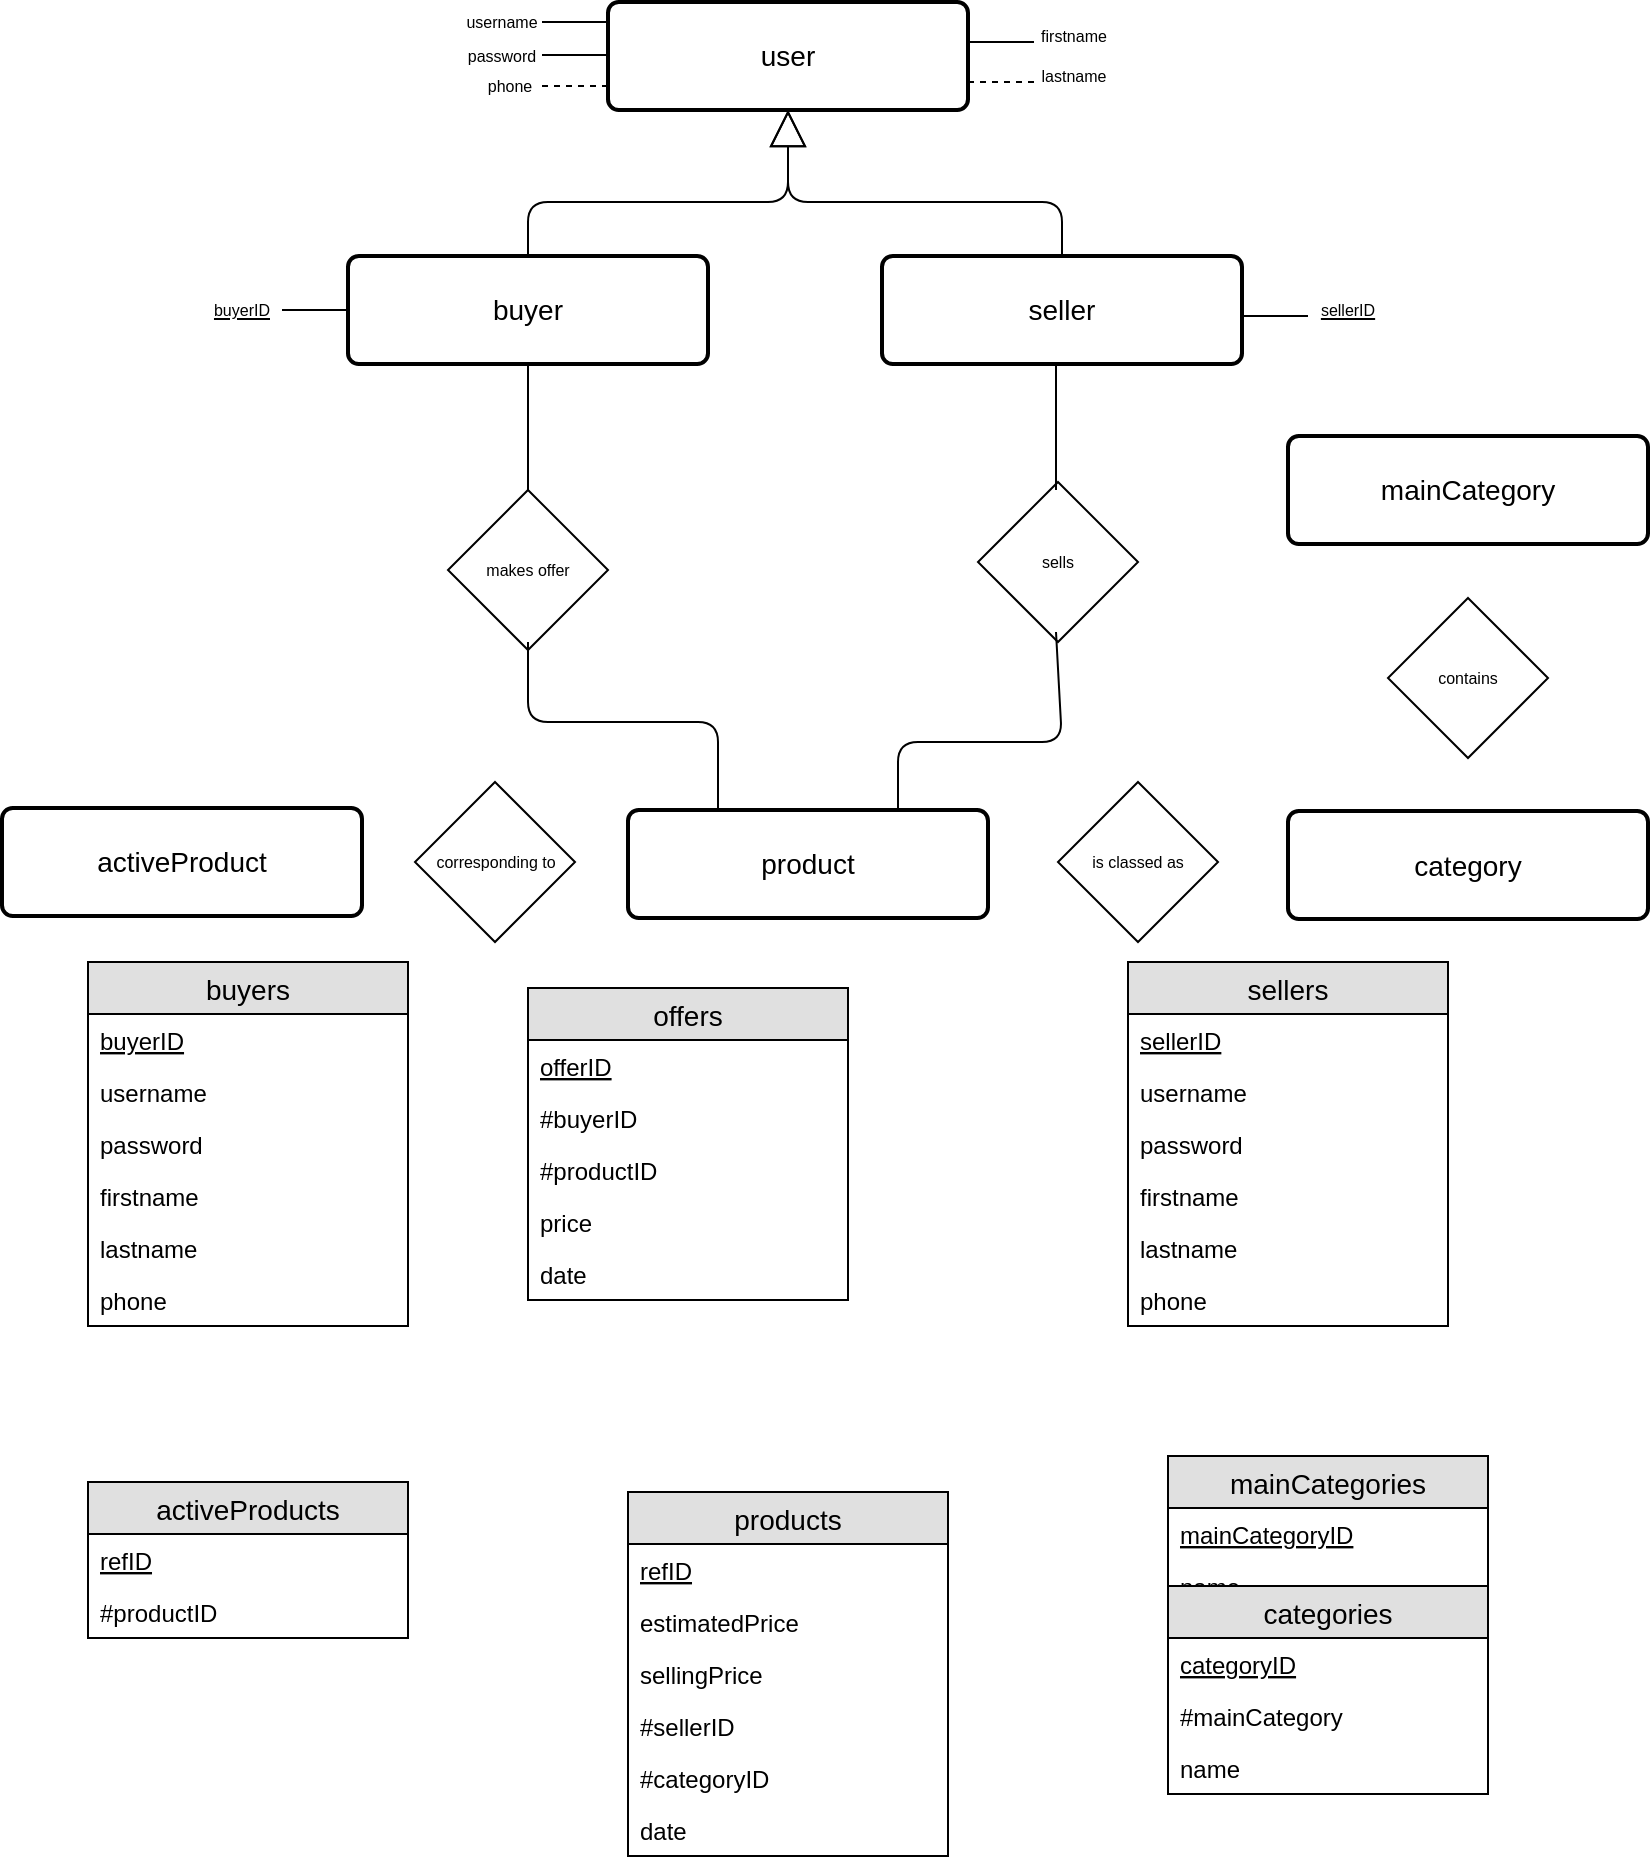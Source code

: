 <mxfile version="10.5.3" type="github"><diagram id="YgW9Uo002BW49C1mTIR7" name="Page-1"><mxGraphModel dx="1394" dy="764" grid="1" gridSize="10" guides="1" tooltips="1" connect="1" arrows="1" fold="1" page="1" pageScale="1" pageWidth="827" pageHeight="1169" math="0" shadow="0"><root><mxCell id="0"/><mxCell id="1" parent="0"/><mxCell id="NpfnSJoO29Y21Jwz0m4b-1" value="buyers" style="swimlane;fontStyle=0;childLayout=stackLayout;horizontal=1;startSize=26;fillColor=#e0e0e0;horizontalStack=0;resizeParent=1;resizeParentMax=0;resizeLast=0;collapsible=1;marginBottom=0;swimlaneFillColor=#ffffff;align=center;fontSize=14;" parent="1" vertex="1"><mxGeometry x="63" y="570" width="160" height="182" as="geometry"/></mxCell><mxCell id="NpfnSJoO29Y21Jwz0m4b-2" value="buyerID" style="text;strokeColor=none;fillColor=none;spacingLeft=4;spacingRight=4;overflow=hidden;rotatable=0;points=[[0,0.5],[1,0.5]];portConstraint=eastwest;fontSize=12;fontStyle=4" parent="NpfnSJoO29Y21Jwz0m4b-1" vertex="1"><mxGeometry y="26" width="160" height="26" as="geometry"/></mxCell><mxCell id="NpfnSJoO29Y21Jwz0m4b-3" value="username" style="text;strokeColor=none;fillColor=none;spacingLeft=4;spacingRight=4;overflow=hidden;rotatable=0;points=[[0,0.5],[1,0.5]];portConstraint=eastwest;fontSize=12;" parent="NpfnSJoO29Y21Jwz0m4b-1" vertex="1"><mxGeometry y="52" width="160" height="26" as="geometry"/></mxCell><mxCell id="NpfnSJoO29Y21Jwz0m4b-4" value="password" style="text;strokeColor=none;fillColor=none;spacingLeft=4;spacingRight=4;overflow=hidden;rotatable=0;points=[[0,0.5],[1,0.5]];portConstraint=eastwest;fontSize=12;" parent="NpfnSJoO29Y21Jwz0m4b-1" vertex="1"><mxGeometry y="78" width="160" height="26" as="geometry"/></mxCell><mxCell id="ROxcMtPPsgrJb8zzwZX4-2" value="firstname" style="text;strokeColor=none;fillColor=none;spacingLeft=4;spacingRight=4;overflow=hidden;rotatable=0;points=[[0,0.5],[1,0.5]];portConstraint=eastwest;fontSize=12;" vertex="1" parent="NpfnSJoO29Y21Jwz0m4b-1"><mxGeometry y="104" width="160" height="26" as="geometry"/></mxCell><mxCell id="ROxcMtPPsgrJb8zzwZX4-3" value="lastname" style="text;strokeColor=none;fillColor=none;spacingLeft=4;spacingRight=4;overflow=hidden;rotatable=0;points=[[0,0.5],[1,0.5]];portConstraint=eastwest;fontSize=12;" vertex="1" parent="NpfnSJoO29Y21Jwz0m4b-1"><mxGeometry y="130" width="160" height="26" as="geometry"/></mxCell><mxCell id="ROxcMtPPsgrJb8zzwZX4-4" value="phone" style="text;strokeColor=none;fillColor=none;spacingLeft=4;spacingRight=4;overflow=hidden;rotatable=0;points=[[0,0.5],[1,0.5]];portConstraint=eastwest;fontSize=12;" vertex="1" parent="NpfnSJoO29Y21Jwz0m4b-1"><mxGeometry y="156" width="160" height="26" as="geometry"/></mxCell><mxCell id="ROxcMtPPsgrJb8zzwZX4-5" value="sellers" style="swimlane;fontStyle=0;childLayout=stackLayout;horizontal=1;startSize=26;fillColor=#e0e0e0;horizontalStack=0;resizeParent=1;resizeParentMax=0;resizeLast=0;collapsible=1;marginBottom=0;swimlaneFillColor=#ffffff;align=center;fontSize=14;" vertex="1" parent="1"><mxGeometry x="583" y="570" width="160" height="182" as="geometry"/></mxCell><mxCell id="ROxcMtPPsgrJb8zzwZX4-6" value="sellerID" style="text;strokeColor=none;fillColor=none;spacingLeft=4;spacingRight=4;overflow=hidden;rotatable=0;points=[[0,0.5],[1,0.5]];portConstraint=eastwest;fontSize=12;fontStyle=4" vertex="1" parent="ROxcMtPPsgrJb8zzwZX4-5"><mxGeometry y="26" width="160" height="26" as="geometry"/></mxCell><mxCell id="ROxcMtPPsgrJb8zzwZX4-7" value="username" style="text;strokeColor=none;fillColor=none;spacingLeft=4;spacingRight=4;overflow=hidden;rotatable=0;points=[[0,0.5],[1,0.5]];portConstraint=eastwest;fontSize=12;" vertex="1" parent="ROxcMtPPsgrJb8zzwZX4-5"><mxGeometry y="52" width="160" height="26" as="geometry"/></mxCell><mxCell id="ROxcMtPPsgrJb8zzwZX4-8" value="password" style="text;strokeColor=none;fillColor=none;spacingLeft=4;spacingRight=4;overflow=hidden;rotatable=0;points=[[0,0.5],[1,0.5]];portConstraint=eastwest;fontSize=12;" vertex="1" parent="ROxcMtPPsgrJb8zzwZX4-5"><mxGeometry y="78" width="160" height="26" as="geometry"/></mxCell><mxCell id="ROxcMtPPsgrJb8zzwZX4-9" value="firstname" style="text;strokeColor=none;fillColor=none;spacingLeft=4;spacingRight=4;overflow=hidden;rotatable=0;points=[[0,0.5],[1,0.5]];portConstraint=eastwest;fontSize=12;" vertex="1" parent="ROxcMtPPsgrJb8zzwZX4-5"><mxGeometry y="104" width="160" height="26" as="geometry"/></mxCell><mxCell id="ROxcMtPPsgrJb8zzwZX4-10" value="lastname" style="text;strokeColor=none;fillColor=none;spacingLeft=4;spacingRight=4;overflow=hidden;rotatable=0;points=[[0,0.5],[1,0.5]];portConstraint=eastwest;fontSize=12;" vertex="1" parent="ROxcMtPPsgrJb8zzwZX4-5"><mxGeometry y="130" width="160" height="26" as="geometry"/></mxCell><mxCell id="ROxcMtPPsgrJb8zzwZX4-11" value="phone" style="text;strokeColor=none;fillColor=none;spacingLeft=4;spacingRight=4;overflow=hidden;rotatable=0;points=[[0,0.5],[1,0.5]];portConstraint=eastwest;fontSize=12;" vertex="1" parent="ROxcMtPPsgrJb8zzwZX4-5"><mxGeometry y="156" width="160" height="26" as="geometry"/></mxCell><mxCell id="ROxcMtPPsgrJb8zzwZX4-12" value="products" style="swimlane;fontStyle=0;childLayout=stackLayout;horizontal=1;startSize=26;fillColor=#e0e0e0;horizontalStack=0;resizeParent=1;resizeParentMax=0;resizeLast=0;collapsible=1;marginBottom=0;swimlaneFillColor=#ffffff;align=center;fontSize=14;" vertex="1" parent="1"><mxGeometry x="333" y="835" width="160" height="182" as="geometry"/></mxCell><mxCell id="ROxcMtPPsgrJb8zzwZX4-13" value="refID" style="text;strokeColor=none;fillColor=none;spacingLeft=4;spacingRight=4;overflow=hidden;rotatable=0;points=[[0,0.5],[1,0.5]];portConstraint=eastwest;fontSize=12;fontStyle=4" vertex="1" parent="ROxcMtPPsgrJb8zzwZX4-12"><mxGeometry y="26" width="160" height="26" as="geometry"/></mxCell><mxCell id="ROxcMtPPsgrJb8zzwZX4-14" value="estimatedPrice" style="text;strokeColor=none;fillColor=none;spacingLeft=4;spacingRight=4;overflow=hidden;rotatable=0;points=[[0,0.5],[1,0.5]];portConstraint=eastwest;fontSize=12;" vertex="1" parent="ROxcMtPPsgrJb8zzwZX4-12"><mxGeometry y="52" width="160" height="26" as="geometry"/></mxCell><mxCell id="ROxcMtPPsgrJb8zzwZX4-15" value="sellingPrice" style="text;strokeColor=none;fillColor=none;spacingLeft=4;spacingRight=4;overflow=hidden;rotatable=0;points=[[0,0.5],[1,0.5]];portConstraint=eastwest;fontSize=12;" vertex="1" parent="ROxcMtPPsgrJb8zzwZX4-12"><mxGeometry y="78" width="160" height="26" as="geometry"/></mxCell><mxCell id="ROxcMtPPsgrJb8zzwZX4-16" value="#sellerID" style="text;strokeColor=none;fillColor=none;spacingLeft=4;spacingRight=4;overflow=hidden;rotatable=0;points=[[0,0.5],[1,0.5]];portConstraint=eastwest;fontSize=12;" vertex="1" parent="ROxcMtPPsgrJb8zzwZX4-12"><mxGeometry y="104" width="160" height="26" as="geometry"/></mxCell><mxCell id="ROxcMtPPsgrJb8zzwZX4-17" value="#categoryID" style="text;strokeColor=none;fillColor=none;spacingLeft=4;spacingRight=4;overflow=hidden;rotatable=0;points=[[0,0.5],[1,0.5]];portConstraint=eastwest;fontSize=12;" vertex="1" parent="ROxcMtPPsgrJb8zzwZX4-12"><mxGeometry y="130" width="160" height="26" as="geometry"/></mxCell><mxCell id="ROxcMtPPsgrJb8zzwZX4-18" value="date" style="text;strokeColor=none;fillColor=none;spacingLeft=4;spacingRight=4;overflow=hidden;rotatable=0;points=[[0,0.5],[1,0.5]];portConstraint=eastwest;fontSize=12;" vertex="1" parent="ROxcMtPPsgrJb8zzwZX4-12"><mxGeometry y="156" width="160" height="26" as="geometry"/></mxCell><mxCell id="ROxcMtPPsgrJb8zzwZX4-19" value="activeProducts" style="swimlane;fontStyle=0;childLayout=stackLayout;horizontal=1;startSize=26;fillColor=#e0e0e0;horizontalStack=0;resizeParent=1;resizeParentMax=0;resizeLast=0;collapsible=1;marginBottom=0;swimlaneFillColor=#ffffff;align=center;fontSize=14;" vertex="1" parent="1"><mxGeometry x="63" y="830" width="160" height="78" as="geometry"/></mxCell><mxCell id="ROxcMtPPsgrJb8zzwZX4-20" value="refID" style="text;strokeColor=none;fillColor=none;spacingLeft=4;spacingRight=4;overflow=hidden;rotatable=0;points=[[0,0.5],[1,0.5]];portConstraint=eastwest;fontSize=12;fontStyle=4" vertex="1" parent="ROxcMtPPsgrJb8zzwZX4-19"><mxGeometry y="26" width="160" height="26" as="geometry"/></mxCell><mxCell id="ROxcMtPPsgrJb8zzwZX4-21" value="#productID" style="text;strokeColor=none;fillColor=none;spacingLeft=4;spacingRight=4;overflow=hidden;rotatable=0;points=[[0,0.5],[1,0.5]];portConstraint=eastwest;fontSize=12;" vertex="1" parent="ROxcMtPPsgrJb8zzwZX4-19"><mxGeometry y="52" width="160" height="26" as="geometry"/></mxCell><mxCell id="ROxcMtPPsgrJb8zzwZX4-26" value="offers" style="swimlane;fontStyle=0;childLayout=stackLayout;horizontal=1;startSize=26;fillColor=#e0e0e0;horizontalStack=0;resizeParent=1;resizeParentMax=0;resizeLast=0;collapsible=1;marginBottom=0;swimlaneFillColor=#ffffff;align=center;fontSize=14;" vertex="1" parent="1"><mxGeometry x="283" y="583" width="160" height="156" as="geometry"/></mxCell><mxCell id="ROxcMtPPsgrJb8zzwZX4-27" value="offerID" style="text;strokeColor=none;fillColor=none;spacingLeft=4;spacingRight=4;overflow=hidden;rotatable=0;points=[[0,0.5],[1,0.5]];portConstraint=eastwest;fontSize=12;fontStyle=4" vertex="1" parent="ROxcMtPPsgrJb8zzwZX4-26"><mxGeometry y="26" width="160" height="26" as="geometry"/></mxCell><mxCell id="ROxcMtPPsgrJb8zzwZX4-28" value="#buyerID" style="text;strokeColor=none;fillColor=none;spacingLeft=4;spacingRight=4;overflow=hidden;rotatable=0;points=[[0,0.5],[1,0.5]];portConstraint=eastwest;fontSize=12;" vertex="1" parent="ROxcMtPPsgrJb8zzwZX4-26"><mxGeometry y="52" width="160" height="26" as="geometry"/></mxCell><mxCell id="ROxcMtPPsgrJb8zzwZX4-29" value="#productID" style="text;strokeColor=none;fillColor=none;spacingLeft=4;spacingRight=4;overflow=hidden;rotatable=0;points=[[0,0.5],[1,0.5]];portConstraint=eastwest;fontSize=12;" vertex="1" parent="ROxcMtPPsgrJb8zzwZX4-26"><mxGeometry y="78" width="160" height="26" as="geometry"/></mxCell><mxCell id="ROxcMtPPsgrJb8zzwZX4-30" value="price" style="text;strokeColor=none;fillColor=none;spacingLeft=4;spacingRight=4;overflow=hidden;rotatable=0;points=[[0,0.5],[1,0.5]];portConstraint=eastwest;fontSize=12;" vertex="1" parent="ROxcMtPPsgrJb8zzwZX4-26"><mxGeometry y="104" width="160" height="26" as="geometry"/></mxCell><mxCell id="ROxcMtPPsgrJb8zzwZX4-31" value="date" style="text;strokeColor=none;fillColor=none;spacingLeft=4;spacingRight=4;overflow=hidden;rotatable=0;points=[[0,0.5],[1,0.5]];portConstraint=eastwest;fontSize=12;" vertex="1" parent="ROxcMtPPsgrJb8zzwZX4-26"><mxGeometry y="130" width="160" height="26" as="geometry"/></mxCell><mxCell id="ROxcMtPPsgrJb8zzwZX4-33" value="mainCategories" style="swimlane;fontStyle=0;childLayout=stackLayout;horizontal=1;startSize=26;fillColor=#e0e0e0;horizontalStack=0;resizeParent=1;resizeParentMax=0;resizeLast=0;collapsible=1;marginBottom=0;swimlaneFillColor=#ffffff;align=center;fontSize=14;" vertex="1" parent="1"><mxGeometry x="603" y="817" width="160" height="78" as="geometry"/></mxCell><mxCell id="ROxcMtPPsgrJb8zzwZX4-34" value="mainCategoryID" style="text;strokeColor=none;fillColor=none;spacingLeft=4;spacingRight=4;overflow=hidden;rotatable=0;points=[[0,0.5],[1,0.5]];portConstraint=eastwest;fontSize=12;fontStyle=4" vertex="1" parent="ROxcMtPPsgrJb8zzwZX4-33"><mxGeometry y="26" width="160" height="26" as="geometry"/></mxCell><mxCell id="ROxcMtPPsgrJb8zzwZX4-35" value="name" style="text;strokeColor=none;fillColor=none;spacingLeft=4;spacingRight=4;overflow=hidden;rotatable=0;points=[[0,0.5],[1,0.5]];portConstraint=eastwest;fontSize=12;" vertex="1" parent="ROxcMtPPsgrJb8zzwZX4-33"><mxGeometry y="52" width="160" height="26" as="geometry"/></mxCell><mxCell id="ROxcMtPPsgrJb8zzwZX4-39" value="categories" style="swimlane;fontStyle=0;childLayout=stackLayout;horizontal=1;startSize=26;fillColor=#e0e0e0;horizontalStack=0;resizeParent=1;resizeParentMax=0;resizeLast=0;collapsible=1;marginBottom=0;swimlaneFillColor=#ffffff;align=center;fontSize=14;" vertex="1" parent="1"><mxGeometry x="603" y="882" width="160" height="104" as="geometry"/></mxCell><mxCell id="ROxcMtPPsgrJb8zzwZX4-40" value="categoryID" style="text;strokeColor=none;fillColor=none;spacingLeft=4;spacingRight=4;overflow=hidden;rotatable=0;points=[[0,0.5],[1,0.5]];portConstraint=eastwest;fontSize=12;fontStyle=4" vertex="1" parent="ROxcMtPPsgrJb8zzwZX4-39"><mxGeometry y="26" width="160" height="26" as="geometry"/></mxCell><mxCell id="ROxcMtPPsgrJb8zzwZX4-41" value="#mainCategory&#10;" style="text;strokeColor=none;fillColor=none;spacingLeft=4;spacingRight=4;overflow=hidden;rotatable=0;points=[[0,0.5],[1,0.5]];portConstraint=eastwest;fontSize=12;" vertex="1" parent="ROxcMtPPsgrJb8zzwZX4-39"><mxGeometry y="52" width="160" height="26" as="geometry"/></mxCell><mxCell id="ROxcMtPPsgrJb8zzwZX4-42" value="name&#10;" style="text;strokeColor=none;fillColor=none;spacingLeft=4;spacingRight=4;overflow=hidden;rotatable=0;points=[[0,0.5],[1,0.5]];portConstraint=eastwest;fontSize=12;" vertex="1" parent="ROxcMtPPsgrJb8zzwZX4-39"><mxGeometry y="78" width="160" height="26" as="geometry"/></mxCell><mxCell id="ROxcMtPPsgrJb8zzwZX4-43" value="buyer" style="strokeWidth=2;rounded=1;arcSize=10;whiteSpace=wrap;html=1;align=center;fontSize=14;" vertex="1" parent="1"><mxGeometry x="193" y="217" width="180" height="54" as="geometry"/></mxCell><mxCell id="ROxcMtPPsgrJb8zzwZX4-44" value="seller" style="strokeWidth=2;rounded=1;arcSize=10;whiteSpace=wrap;html=1;align=center;fontSize=14;" vertex="1" parent="1"><mxGeometry x="460" y="217" width="180" height="54" as="geometry"/></mxCell><mxCell id="ROxcMtPPsgrJb8zzwZX4-46" value="product&lt;br&gt;" style="strokeWidth=2;rounded=1;arcSize=10;whiteSpace=wrap;html=1;align=center;fontSize=14;" vertex="1" parent="1"><mxGeometry x="333" y="494" width="180" height="54" as="geometry"/></mxCell><mxCell id="ROxcMtPPsgrJb8zzwZX4-47" value="activeProduct&lt;br&gt;" style="strokeWidth=2;rounded=1;arcSize=10;whiteSpace=wrap;html=1;align=center;fontSize=14;" vertex="1" parent="1"><mxGeometry x="20" y="493" width="180" height="54" as="geometry"/></mxCell><mxCell id="ROxcMtPPsgrJb8zzwZX4-48" value="category&lt;br&gt;" style="strokeWidth=2;rounded=1;arcSize=10;whiteSpace=wrap;html=1;align=center;fontSize=14;" vertex="1" parent="1"><mxGeometry x="663" y="494.5" width="180" height="54" as="geometry"/></mxCell><mxCell id="ROxcMtPPsgrJb8zzwZX4-49" value="mainCategory&lt;br&gt;" style="strokeWidth=2;rounded=1;arcSize=10;whiteSpace=wrap;html=1;align=center;fontSize=14;" vertex="1" parent="1"><mxGeometry x="663" y="307" width="180" height="54" as="geometry"/></mxCell><mxCell id="ROxcMtPPsgrJb8zzwZX4-50" value="user" style="strokeWidth=2;rounded=1;arcSize=10;whiteSpace=wrap;html=1;align=center;fontSize=14;" vertex="1" parent="1"><mxGeometry x="323" y="90" width="180" height="54" as="geometry"/></mxCell><mxCell id="ROxcMtPPsgrJb8zzwZX4-51" value="Extends" style="endArrow=block;endSize=16;endFill=0;fontSize=8;fontColor=none;noLabel=1;entryX=0.5;entryY=1;entryDx=0;entryDy=0;exitX=0.5;exitY=0;exitDx=0;exitDy=0;" edge="1" parent="1" source="ROxcMtPPsgrJb8zzwZX4-43" target="ROxcMtPPsgrJb8zzwZX4-50"><mxGeometry width="160" relative="1" as="geometry"><mxPoint x="293" y="200" as="sourcePoint"/><mxPoint x="453" y="200" as="targetPoint"/><Array as="points"><mxPoint x="283" y="190"/><mxPoint x="413" y="190"/></Array></mxGeometry></mxCell><mxCell id="ROxcMtPPsgrJb8zzwZX4-52" value="Extends" style="endArrow=block;endSize=16;endFill=0;fontSize=8;fontColor=none;noLabel=1;entryX=0.5;entryY=1;entryDx=0;entryDy=0;exitX=0.5;exitY=0;exitDx=0;exitDy=0;" edge="1" parent="1" source="ROxcMtPPsgrJb8zzwZX4-44" target="ROxcMtPPsgrJb8zzwZX4-50"><mxGeometry width="160" relative="1" as="geometry"><mxPoint x="293" y="227" as="sourcePoint"/><mxPoint x="423" y="154" as="targetPoint"/><Array as="points"><mxPoint x="550" y="190"/><mxPoint x="413" y="190"/></Array></mxGeometry></mxCell><mxCell id="ROxcMtPPsgrJb8zzwZX4-53" value="" style="endArrow=none;html=1;edgeStyle=orthogonalEdgeStyle;fontSize=8;fontColor=none;" edge="1" parent="1"><mxGeometry relative="1" as="geometry"><mxPoint x="290" y="100" as="sourcePoint"/><mxPoint x="323" y="100" as="targetPoint"/></mxGeometry></mxCell><mxCell id="ROxcMtPPsgrJb8zzwZX4-56" value="" style="endArrow=none;html=1;edgeStyle=orthogonalEdgeStyle;fontSize=8;fontColor=none;" edge="1" parent="1"><mxGeometry relative="1" as="geometry"><mxPoint x="290" y="116.5" as="sourcePoint"/><mxPoint x="323" y="116.5" as="targetPoint"/></mxGeometry></mxCell><mxCell id="ROxcMtPPsgrJb8zzwZX4-57" value="" style="endArrow=none;html=1;edgeStyle=orthogonalEdgeStyle;fontSize=8;fontColor=none;dashed=1;" edge="1" parent="1"><mxGeometry relative="1" as="geometry"><mxPoint x="290" y="132" as="sourcePoint"/><mxPoint x="323" y="132" as="targetPoint"/></mxGeometry></mxCell><mxCell id="ROxcMtPPsgrJb8zzwZX4-58" value="" style="endArrow=none;html=1;edgeStyle=orthogonalEdgeStyle;fontSize=8;fontColor=none;" edge="1" parent="1"><mxGeometry relative="1" as="geometry"><mxPoint x="503" y="110" as="sourcePoint"/><mxPoint x="536" y="110" as="targetPoint"/></mxGeometry></mxCell><mxCell id="ROxcMtPPsgrJb8zzwZX4-59" value="" style="endArrow=none;html=1;edgeStyle=orthogonalEdgeStyle;fontSize=8;fontColor=none;dashed=1;" edge="1" parent="1"><mxGeometry relative="1" as="geometry"><mxPoint x="503" y="130" as="sourcePoint"/><mxPoint x="536" y="130" as="targetPoint"/></mxGeometry></mxCell><mxCell id="ROxcMtPPsgrJb8zzwZX4-60" value="username" style="text;html=1;strokeColor=none;fillColor=none;align=center;verticalAlign=middle;whiteSpace=wrap;rounded=0;fontSize=8;fontColor=none;" vertex="1" parent="1"><mxGeometry x="250" y="90.214" width="40" height="20" as="geometry"/></mxCell><mxCell id="ROxcMtPPsgrJb8zzwZX4-63" value="password" style="text;html=1;strokeColor=none;fillColor=none;align=center;verticalAlign=middle;whiteSpace=wrap;rounded=0;fontSize=8;fontColor=none;" vertex="1" parent="1"><mxGeometry x="250" y="107.214" width="40" height="20" as="geometry"/></mxCell><mxCell id="ROxcMtPPsgrJb8zzwZX4-64" value="phone" style="text;html=1;strokeColor=none;fillColor=none;align=center;verticalAlign=middle;whiteSpace=wrap;rounded=0;fontSize=8;fontColor=none;" vertex="1" parent="1"><mxGeometry x="254" y="122.214" width="40" height="20" as="geometry"/></mxCell><mxCell id="ROxcMtPPsgrJb8zzwZX4-65" value="firstname" style="text;html=1;strokeColor=none;fillColor=none;align=center;verticalAlign=middle;whiteSpace=wrap;rounded=0;fontSize=8;fontColor=none;" vertex="1" parent="1"><mxGeometry x="536" y="97.214" width="40" height="20" as="geometry"/></mxCell><mxCell id="ROxcMtPPsgrJb8zzwZX4-66" value="lastname" style="text;html=1;strokeColor=none;fillColor=none;align=center;verticalAlign=middle;whiteSpace=wrap;rounded=0;fontSize=8;fontColor=none;" vertex="1" parent="1"><mxGeometry x="536" y="117.214" width="40" height="20" as="geometry"/></mxCell><mxCell id="ROxcMtPPsgrJb8zzwZX4-67" value="" style="endArrow=none;html=1;edgeStyle=orthogonalEdgeStyle;fontSize=8;fontColor=none;" edge="1" parent="1"><mxGeometry relative="1" as="geometry"><mxPoint x="160" y="244" as="sourcePoint"/><mxPoint x="193" y="244" as="targetPoint"/></mxGeometry></mxCell><mxCell id="ROxcMtPPsgrJb8zzwZX4-68" value="&lt;u&gt;buyerID&lt;/u&gt;" style="text;html=1;strokeColor=none;fillColor=none;align=center;verticalAlign=middle;whiteSpace=wrap;rounded=0;fontSize=8;fontColor=none;" vertex="1" parent="1"><mxGeometry x="120" y="234.214" width="40" height="20" as="geometry"/></mxCell><mxCell id="ROxcMtPPsgrJb8zzwZX4-70" value="" style="endArrow=none;html=1;edgeStyle=orthogonalEdgeStyle;fontSize=8;fontColor=none;" edge="1" parent="1"><mxGeometry relative="1" as="geometry"><mxPoint x="640" y="247" as="sourcePoint"/><mxPoint x="673" y="247" as="targetPoint"/></mxGeometry></mxCell><mxCell id="ROxcMtPPsgrJb8zzwZX4-71" value="sellerID" style="text;html=1;strokeColor=none;fillColor=none;align=center;verticalAlign=middle;whiteSpace=wrap;rounded=0;fontSize=8;fontColor=none;fontStyle=4" vertex="1" parent="1"><mxGeometry x="673" y="234.214" width="40" height="20" as="geometry"/></mxCell><mxCell id="ROxcMtPPsgrJb8zzwZX4-72" value="makes offer" style="rhombus;whiteSpace=wrap;html=1;fontSize=8;fontColor=none;" vertex="1" parent="1"><mxGeometry x="243" y="334" width="80" height="80" as="geometry"/></mxCell><mxCell id="ROxcMtPPsgrJb8zzwZX4-74" value="corresponding to" style="rhombus;whiteSpace=wrap;html=1;fontSize=8;fontColor=none;" vertex="1" parent="1"><mxGeometry x="226.5" y="480" width="80" height="80" as="geometry"/></mxCell><mxCell id="ROxcMtPPsgrJb8zzwZX4-75" value="is classed as" style="rhombus;whiteSpace=wrap;html=1;fontSize=8;fontColor=none;" vertex="1" parent="1"><mxGeometry x="548" y="480" width="80" height="80" as="geometry"/></mxCell><mxCell id="ROxcMtPPsgrJb8zzwZX4-76" value="sells" style="rhombus;whiteSpace=wrap;html=1;fontSize=8;fontColor=none;" vertex="1" parent="1"><mxGeometry x="508" y="330" width="80" height="80" as="geometry"/></mxCell><mxCell id="ROxcMtPPsgrJb8zzwZX4-77" value="contains" style="rhombus;whiteSpace=wrap;html=1;fontSize=8;fontColor=none;" vertex="1" parent="1"><mxGeometry x="713" y="388" width="80" height="80" as="geometry"/></mxCell><mxCell id="ROxcMtPPsgrJb8zzwZX4-78" value="" style="endArrow=none;html=1;fontSize=8;fontColor=none;entryX=0.5;entryY=1;entryDx=0;entryDy=0;exitX=0.5;exitY=0;exitDx=0;exitDy=0;" edge="1" parent="1" source="ROxcMtPPsgrJb8zzwZX4-72" target="ROxcMtPPsgrJb8zzwZX4-43"><mxGeometry width="50" height="50" relative="1" as="geometry"><mxPoint x="241.5" y="330" as="sourcePoint"/><mxPoint x="291.5" y="280" as="targetPoint"/></mxGeometry></mxCell><mxCell id="ROxcMtPPsgrJb8zzwZX4-79" value="" style="endArrow=none;html=1;fontSize=8;fontColor=none;exitX=0.25;exitY=0;exitDx=0;exitDy=0;" edge="1" parent="1" source="ROxcMtPPsgrJb8zzwZX4-46"><mxGeometry width="50" height="50" relative="1" as="geometry"><mxPoint x="283" y="473" as="sourcePoint"/><mxPoint x="283" y="410" as="targetPoint"/><Array as="points"><mxPoint x="378" y="450"/><mxPoint x="283" y="450"/></Array></mxGeometry></mxCell><mxCell id="ROxcMtPPsgrJb8zzwZX4-80" value="" style="endArrow=none;html=1;fontSize=8;fontColor=none;entryX=0.5;entryY=1;entryDx=0;entryDy=0;exitX=0.5;exitY=0;exitDx=0;exitDy=0;" edge="1" parent="1"><mxGeometry width="50" height="50" relative="1" as="geometry"><mxPoint x="547" y="334" as="sourcePoint"/><mxPoint x="547" y="271" as="targetPoint"/></mxGeometry></mxCell><mxCell id="ROxcMtPPsgrJb8zzwZX4-82" value="" style="endArrow=none;html=1;fontSize=8;fontColor=none;exitX=0.75;exitY=0;exitDx=0;exitDy=0;" edge="1" parent="1" source="ROxcMtPPsgrJb8zzwZX4-46"><mxGeometry width="50" height="50" relative="1" as="geometry"><mxPoint x="547" y="468" as="sourcePoint"/><mxPoint x="547" y="405" as="targetPoint"/><Array as="points"><mxPoint x="468" y="460"/><mxPoint x="550" y="460"/></Array></mxGeometry></mxCell></root></mxGraphModel></diagram></mxfile>